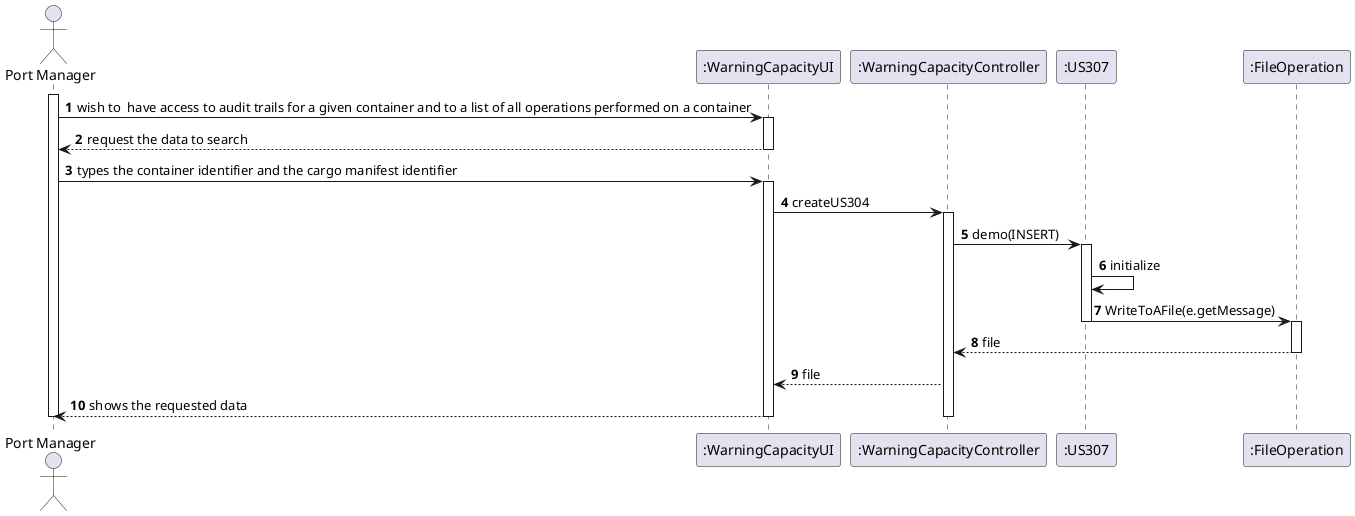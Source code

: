 @startuml
actor "Port Manager" as Adm
participant ":WarningCapacityUI" as System
participant ":WarningCapacityController" as SSC
participant ":US307" as us
participant ":FileOperation" as f

autonumber

activate Adm

Adm -> System: wish to  have access to audit trails for a given container and to a list of all operations performed on a container

activate System

System --> Adm: request the data to search

deactivate System

Adm -> System: types the container identifier and the cargo manifest identifier

activate System

System -> SSC: createUS304

activate SSC

SSC -> us: demo(INSERT)

activate us

us -> us: initialize

us -> f: WriteToAFile(e.getMessage)

deactivate us

activate f

f --> SSC: file

deactivate f

SSC --> System: file

System --> Adm: shows the requested data

deactivate SSC

deactivate System

deactivate Adm
@enduml